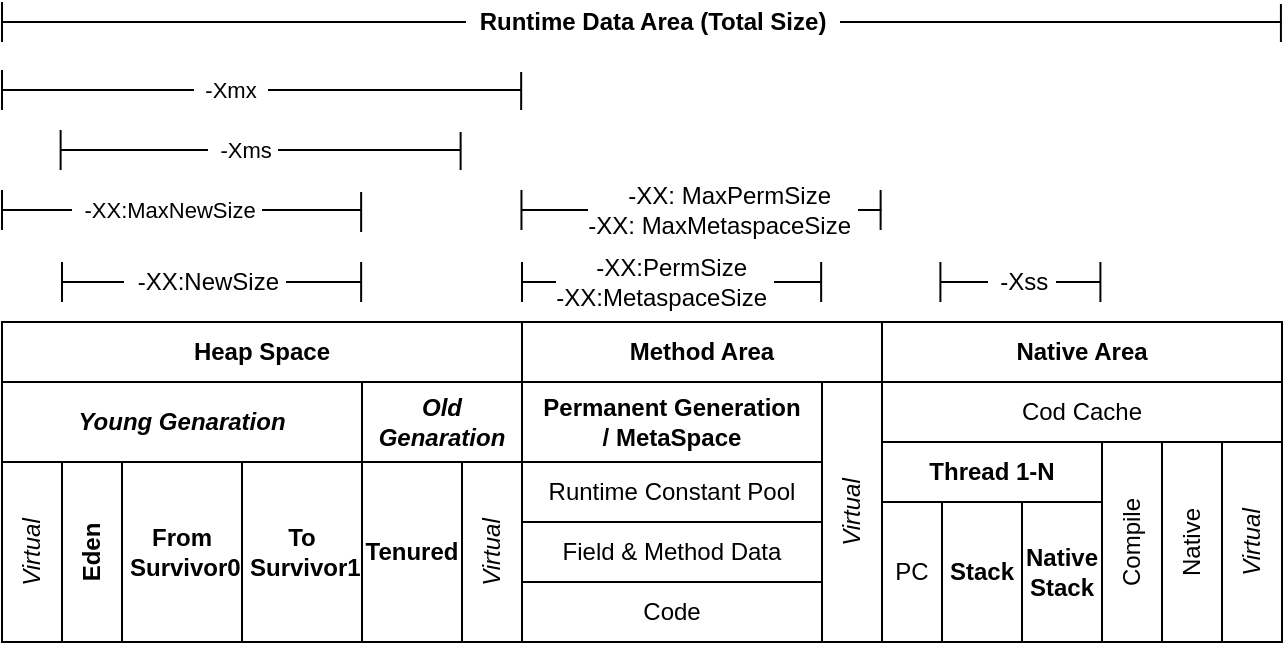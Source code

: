 <mxfile version="21.4.0" type="device">
  <diagram name="第 1 页" id="8Shx13khnTfo6F1SjdZq">
    <mxGraphModel dx="1306" dy="894" grid="1" gridSize="10" guides="1" tooltips="1" connect="1" arrows="1" fold="1" page="1" pageScale="1" pageWidth="827" pageHeight="1169" math="0" shadow="0">
      <root>
        <mxCell id="0" />
        <mxCell id="1" parent="0" />
        <mxCell id="fHCbuP_pC8OpbTmX2ILf-7" value="Heap Space" style="rounded=0;whiteSpace=wrap;html=1;fontStyle=1" parent="1" vertex="1">
          <mxGeometry x="90" y="210" width="260" height="30" as="geometry" />
        </mxCell>
        <mxCell id="fHCbuP_pC8OpbTmX2ILf-8" value="Method Area" style="rounded=0;whiteSpace=wrap;html=1;fontStyle=1" parent="1" vertex="1">
          <mxGeometry x="350" y="210" width="180" height="30" as="geometry" />
        </mxCell>
        <mxCell id="fHCbuP_pC8OpbTmX2ILf-9" value="Native Area" style="rounded=0;whiteSpace=wrap;html=1;fontStyle=1" parent="1" vertex="1">
          <mxGeometry x="530" y="210" width="200" height="30" as="geometry" />
        </mxCell>
        <mxCell id="fHCbuP_pC8OpbTmX2ILf-10" value="Young Genaration" style="rounded=0;whiteSpace=wrap;html=1;fontStyle=3" parent="1" vertex="1">
          <mxGeometry x="90" y="240" width="180" height="40" as="geometry" />
        </mxCell>
        <mxCell id="fHCbuP_pC8OpbTmX2ILf-11" value="Old Genaration" style="rounded=0;whiteSpace=wrap;html=1;fontStyle=3" parent="1" vertex="1">
          <mxGeometry x="270" y="240" width="80" height="40" as="geometry" />
        </mxCell>
        <mxCell id="fHCbuP_pC8OpbTmX2ILf-12" value="Virtual" style="rounded=0;whiteSpace=wrap;html=1;align=center;verticalAlign=middle;horizontal=0;fontStyle=2" parent="1" vertex="1">
          <mxGeometry x="90" y="280" width="30" height="90" as="geometry" />
        </mxCell>
        <mxCell id="fHCbuP_pC8OpbTmX2ILf-13" value="Eden" style="rounded=0;whiteSpace=wrap;html=1;align=center;verticalAlign=middle;horizontal=0;fontStyle=1" parent="1" vertex="1">
          <mxGeometry x="120" y="280" width="30" height="90" as="geometry" />
        </mxCell>
        <mxCell id="fHCbuP_pC8OpbTmX2ILf-14" value="From&lt;br&gt;&amp;nbsp;Survivor0" style="rounded=0;whiteSpace=wrap;html=1;align=center;verticalAlign=middle;horizontal=1;fontStyle=1" parent="1" vertex="1">
          <mxGeometry x="150" y="280" width="60" height="90" as="geometry" />
        </mxCell>
        <mxCell id="fHCbuP_pC8OpbTmX2ILf-15" value="To&lt;br&gt;&amp;nbsp;Survivor1" style="rounded=0;whiteSpace=wrap;html=1;align=center;verticalAlign=middle;horizontal=1;fontStyle=1" parent="1" vertex="1">
          <mxGeometry x="210" y="280" width="60" height="90" as="geometry" />
        </mxCell>
        <mxCell id="fHCbuP_pC8OpbTmX2ILf-16" value="Tenured" style="rounded=0;whiteSpace=wrap;html=1;align=center;verticalAlign=middle;horizontal=1;fontStyle=1" parent="1" vertex="1">
          <mxGeometry x="270" y="280" width="50" height="90" as="geometry" />
        </mxCell>
        <mxCell id="fHCbuP_pC8OpbTmX2ILf-17" value="Virtual" style="rounded=0;whiteSpace=wrap;html=1;align=center;verticalAlign=middle;horizontal=0;fontStyle=2" parent="1" vertex="1">
          <mxGeometry x="320" y="280" width="30" height="90" as="geometry" />
        </mxCell>
        <mxCell id="fHCbuP_pC8OpbTmX2ILf-18" value="Permanent Generation &lt;br&gt;/ MetaSpace" style="rounded=0;whiteSpace=wrap;html=1;fontStyle=1" parent="1" vertex="1">
          <mxGeometry x="350" y="240" width="150" height="40" as="geometry" />
        </mxCell>
        <mxCell id="fHCbuP_pC8OpbTmX2ILf-19" value="Runtime Constant Pool" style="rounded=0;whiteSpace=wrap;html=1;fontStyle=0" parent="1" vertex="1">
          <mxGeometry x="350" y="280" width="150" height="30" as="geometry" />
        </mxCell>
        <mxCell id="fHCbuP_pC8OpbTmX2ILf-20" value="Field &amp;amp; Method Data" style="rounded=0;whiteSpace=wrap;html=1;fontStyle=0" parent="1" vertex="1">
          <mxGeometry x="350" y="310" width="150" height="30" as="geometry" />
        </mxCell>
        <mxCell id="fHCbuP_pC8OpbTmX2ILf-21" value="Code" style="rounded=0;whiteSpace=wrap;html=1;fontStyle=0" parent="1" vertex="1">
          <mxGeometry x="350" y="340" width="150" height="30" as="geometry" />
        </mxCell>
        <mxCell id="fHCbuP_pC8OpbTmX2ILf-22" value="Virtual" style="rounded=0;whiteSpace=wrap;html=1;align=center;verticalAlign=middle;horizontal=0;fontStyle=2" parent="1" vertex="1">
          <mxGeometry x="500" y="240" width="30" height="130" as="geometry" />
        </mxCell>
        <mxCell id="fHCbuP_pC8OpbTmX2ILf-23" value="Cod Cache" style="rounded=0;whiteSpace=wrap;html=1;fontStyle=0" parent="1" vertex="1">
          <mxGeometry x="530" y="240" width="200" height="30" as="geometry" />
        </mxCell>
        <mxCell id="fHCbuP_pC8OpbTmX2ILf-24" value="PC" style="rounded=0;whiteSpace=wrap;html=1;align=center;verticalAlign=middle;horizontal=1;fontStyle=0" parent="1" vertex="1">
          <mxGeometry x="530" y="300" width="30" height="70" as="geometry" />
        </mxCell>
        <mxCell id="fHCbuP_pC8OpbTmX2ILf-25" value="Thread 1-N" style="rounded=0;whiteSpace=wrap;html=1;fontStyle=1" parent="1" vertex="1">
          <mxGeometry x="530" y="270" width="110" height="30" as="geometry" />
        </mxCell>
        <mxCell id="fHCbuP_pC8OpbTmX2ILf-26" value="Stack" style="rounded=0;whiteSpace=wrap;html=1;align=center;verticalAlign=middle;horizontal=1;fontStyle=1" parent="1" vertex="1">
          <mxGeometry x="560" y="300" width="40" height="70" as="geometry" />
        </mxCell>
        <mxCell id="fHCbuP_pC8OpbTmX2ILf-27" value="Native&lt;br&gt;Stack" style="rounded=0;whiteSpace=wrap;html=1;align=center;verticalAlign=middle;horizontal=1;fontStyle=1" parent="1" vertex="1">
          <mxGeometry x="600" y="300" width="40" height="70" as="geometry" />
        </mxCell>
        <mxCell id="fHCbuP_pC8OpbTmX2ILf-28" value="Compile" style="rounded=0;whiteSpace=wrap;html=1;align=center;verticalAlign=middle;horizontal=0;fontStyle=0" parent="1" vertex="1">
          <mxGeometry x="640" y="270" width="30" height="100" as="geometry" />
        </mxCell>
        <mxCell id="fHCbuP_pC8OpbTmX2ILf-29" value="Native" style="rounded=0;whiteSpace=wrap;html=1;align=center;verticalAlign=middle;horizontal=0;fontStyle=0" parent="1" vertex="1">
          <mxGeometry x="670" y="270" width="30" height="100" as="geometry" />
        </mxCell>
        <mxCell id="fHCbuP_pC8OpbTmX2ILf-30" value="Virtual" style="rounded=0;whiteSpace=wrap;html=1;align=center;verticalAlign=middle;horizontal=0;fontStyle=2" parent="1" vertex="1">
          <mxGeometry x="700" y="270" width="30" height="100" as="geometry" />
        </mxCell>
        <mxCell id="fHCbuP_pC8OpbTmX2ILf-34" value="" style="endArrow=none;html=1;rounded=0;" parent="1" edge="1">
          <mxGeometry width="50" height="50" relative="1" as="geometry">
            <mxPoint x="120" y="200" as="sourcePoint" />
            <mxPoint x="120" y="180" as="targetPoint" />
          </mxGeometry>
        </mxCell>
        <mxCell id="fHCbuP_pC8OpbTmX2ILf-36" value="" style="endArrow=none;html=1;rounded=0;" parent="1" edge="1">
          <mxGeometry width="50" height="50" relative="1" as="geometry">
            <mxPoint x="120" y="190" as="sourcePoint" />
            <mxPoint x="270" y="190" as="targetPoint" />
          </mxGeometry>
        </mxCell>
        <mxCell id="fHCbuP_pC8OpbTmX2ILf-38" value="&amp;nbsp; -XX:NewSize&amp;nbsp;" style="edgeLabel;html=1;align=center;verticalAlign=middle;resizable=0;points=[];fontSize=12;" parent="fHCbuP_pC8OpbTmX2ILf-36" vertex="1" connectable="0">
          <mxGeometry x="-0.22" y="-1" relative="1" as="geometry">
            <mxPoint x="12" y="-1" as="offset" />
          </mxGeometry>
        </mxCell>
        <mxCell id="fHCbuP_pC8OpbTmX2ILf-37" value="" style="endArrow=none;html=1;rounded=0;" parent="1" edge="1">
          <mxGeometry width="50" height="50" relative="1" as="geometry">
            <mxPoint x="269.57" y="200" as="sourcePoint" />
            <mxPoint x="269.57" y="180" as="targetPoint" />
          </mxGeometry>
        </mxCell>
        <mxCell id="fHCbuP_pC8OpbTmX2ILf-39" value="" style="endArrow=none;html=1;rounded=0;" parent="1" edge="1">
          <mxGeometry width="50" height="50" relative="1" as="geometry">
            <mxPoint x="90" y="164" as="sourcePoint" />
            <mxPoint x="90" y="144" as="targetPoint" />
          </mxGeometry>
        </mxCell>
        <mxCell id="fHCbuP_pC8OpbTmX2ILf-40" value="" style="endArrow=none;html=1;rounded=0;fontSize=12;" parent="1" edge="1">
          <mxGeometry width="50" height="50" relative="1" as="geometry">
            <mxPoint x="90" y="154" as="sourcePoint" />
            <mxPoint x="270" y="154" as="targetPoint" />
          </mxGeometry>
        </mxCell>
        <mxCell id="fHCbuP_pC8OpbTmX2ILf-41" value="&amp;nbsp; -XX:MaxNewSize&amp;nbsp;" style="edgeLabel;html=1;align=center;verticalAlign=middle;resizable=0;points=[];" parent="fHCbuP_pC8OpbTmX2ILf-40" vertex="1" connectable="0">
          <mxGeometry x="-0.22" y="-1" relative="1" as="geometry">
            <mxPoint x="12" y="-1" as="offset" />
          </mxGeometry>
        </mxCell>
        <mxCell id="fHCbuP_pC8OpbTmX2ILf-42" value="" style="endArrow=none;html=1;rounded=0;" parent="1" edge="1">
          <mxGeometry width="50" height="50" relative="1" as="geometry">
            <mxPoint x="269.57" y="165" as="sourcePoint" />
            <mxPoint x="269.57" y="145" as="targetPoint" />
          </mxGeometry>
        </mxCell>
        <mxCell id="fHCbuP_pC8OpbTmX2ILf-43" value="" style="endArrow=none;html=1;rounded=0;" parent="1" edge="1">
          <mxGeometry width="50" height="50" relative="1" as="geometry">
            <mxPoint x="119.31" y="134" as="sourcePoint" />
            <mxPoint x="119.31" y="114" as="targetPoint" />
          </mxGeometry>
        </mxCell>
        <mxCell id="fHCbuP_pC8OpbTmX2ILf-44" value="" style="endArrow=none;html=1;rounded=0;fontSize=12;" parent="1" edge="1">
          <mxGeometry width="50" height="50" relative="1" as="geometry">
            <mxPoint x="119.31" y="124" as="sourcePoint" />
            <mxPoint x="319.31" y="124" as="targetPoint" />
          </mxGeometry>
        </mxCell>
        <mxCell id="fHCbuP_pC8OpbTmX2ILf-45" value="&amp;nbsp; -Xms&amp;nbsp;" style="edgeLabel;html=1;align=center;verticalAlign=middle;resizable=0;points=[];" parent="fHCbuP_pC8OpbTmX2ILf-44" vertex="1" connectable="0">
          <mxGeometry x="-0.22" y="-1" relative="1" as="geometry">
            <mxPoint x="12" y="-1" as="offset" />
          </mxGeometry>
        </mxCell>
        <mxCell id="fHCbuP_pC8OpbTmX2ILf-46" value="" style="endArrow=none;html=1;rounded=0;" parent="1" edge="1">
          <mxGeometry width="50" height="50" relative="1" as="geometry">
            <mxPoint x="319.31" y="134" as="sourcePoint" />
            <mxPoint x="319.31" y="115" as="targetPoint" />
          </mxGeometry>
        </mxCell>
        <mxCell id="fHCbuP_pC8OpbTmX2ILf-47" value="" style="endArrow=none;html=1;rounded=0;" parent="1" edge="1">
          <mxGeometry width="50" height="50" relative="1" as="geometry">
            <mxPoint x="90" y="104" as="sourcePoint" />
            <mxPoint x="90" y="84" as="targetPoint" />
          </mxGeometry>
        </mxCell>
        <mxCell id="fHCbuP_pC8OpbTmX2ILf-48" value="" style="endArrow=none;html=1;rounded=0;fontSize=12;" parent="1" edge="1">
          <mxGeometry width="50" height="50" relative="1" as="geometry">
            <mxPoint x="90" y="94" as="sourcePoint" />
            <mxPoint x="350" y="94" as="targetPoint" />
          </mxGeometry>
        </mxCell>
        <mxCell id="fHCbuP_pC8OpbTmX2ILf-49" value="&amp;nbsp; -Xmx&amp;nbsp;&amp;nbsp;" style="edgeLabel;html=1;align=center;verticalAlign=middle;resizable=0;points=[];" parent="fHCbuP_pC8OpbTmX2ILf-48" vertex="1" connectable="0">
          <mxGeometry x="-0.22" y="-1" relative="1" as="geometry">
            <mxPoint x="12" y="-1" as="offset" />
          </mxGeometry>
        </mxCell>
        <mxCell id="fHCbuP_pC8OpbTmX2ILf-50" value="" style="endArrow=none;html=1;rounded=0;" parent="1" edge="1">
          <mxGeometry width="50" height="50" relative="1" as="geometry">
            <mxPoint x="349.58" y="104" as="sourcePoint" />
            <mxPoint x="349.58" y="85" as="targetPoint" />
          </mxGeometry>
        </mxCell>
        <mxCell id="fHCbuP_pC8OpbTmX2ILf-52" value="" style="endArrow=none;html=1;rounded=0;" parent="1" edge="1">
          <mxGeometry width="50" height="50" relative="1" as="geometry">
            <mxPoint x="350" y="200" as="sourcePoint" />
            <mxPoint x="350" y="180" as="targetPoint" />
          </mxGeometry>
        </mxCell>
        <mxCell id="fHCbuP_pC8OpbTmX2ILf-53" value="" style="endArrow=none;html=1;rounded=0;" parent="1" edge="1">
          <mxGeometry width="50" height="50" relative="1" as="geometry">
            <mxPoint x="350" y="190" as="sourcePoint" />
            <mxPoint x="500" y="190" as="targetPoint" />
          </mxGeometry>
        </mxCell>
        <mxCell id="fHCbuP_pC8OpbTmX2ILf-54" value="&amp;nbsp; -XX:PermSize&lt;br style=&quot;font-size: 12px;&quot;&gt;-XX:MetaspaceSize&amp;nbsp;" style="edgeLabel;html=1;align=center;verticalAlign=middle;resizable=0;points=[];fontSize=12;" parent="fHCbuP_pC8OpbTmX2ILf-53" vertex="1" connectable="0">
          <mxGeometry x="-0.22" y="-1" relative="1" as="geometry">
            <mxPoint x="12" y="-1" as="offset" />
          </mxGeometry>
        </mxCell>
        <mxCell id="fHCbuP_pC8OpbTmX2ILf-55" value="" style="endArrow=none;html=1;rounded=0;" parent="1" edge="1">
          <mxGeometry width="50" height="50" relative="1" as="geometry">
            <mxPoint x="499.57" y="200" as="sourcePoint" />
            <mxPoint x="499.57" y="180" as="targetPoint" />
          </mxGeometry>
        </mxCell>
        <mxCell id="fHCbuP_pC8OpbTmX2ILf-56" value="" style="endArrow=none;html=1;rounded=0;" parent="1" edge="1">
          <mxGeometry width="50" height="50" relative="1" as="geometry">
            <mxPoint x="349.73" y="164" as="sourcePoint" />
            <mxPoint x="349.73" y="144" as="targetPoint" />
          </mxGeometry>
        </mxCell>
        <mxCell id="fHCbuP_pC8OpbTmX2ILf-57" value="" style="endArrow=none;html=1;rounded=0;" parent="1" edge="1">
          <mxGeometry width="50" height="50" relative="1" as="geometry">
            <mxPoint x="349.73" y="154" as="sourcePoint" />
            <mxPoint x="529.73" y="154" as="targetPoint" />
          </mxGeometry>
        </mxCell>
        <mxCell id="fHCbuP_pC8OpbTmX2ILf-58" value="&amp;nbsp; -XX:&amp;nbsp;MaxPermSize&lt;br style=&quot;font-size: 12px;&quot;&gt;-XX:&amp;nbsp;MaxMetaspaceSize&amp;nbsp;" style="edgeLabel;html=1;align=center;verticalAlign=middle;resizable=0;points=[];fontSize=12;" parent="fHCbuP_pC8OpbTmX2ILf-57" vertex="1" connectable="0">
          <mxGeometry x="-0.22" y="-1" relative="1" as="geometry">
            <mxPoint x="30" y="-1" as="offset" />
          </mxGeometry>
        </mxCell>
        <mxCell id="fHCbuP_pC8OpbTmX2ILf-59" value="" style="endArrow=none;html=1;rounded=0;" parent="1" edge="1">
          <mxGeometry width="50" height="50" relative="1" as="geometry">
            <mxPoint x="529.31" y="164" as="sourcePoint" />
            <mxPoint x="529.31" y="144" as="targetPoint" />
          </mxGeometry>
        </mxCell>
        <mxCell id="fHCbuP_pC8OpbTmX2ILf-61" value="" style="endArrow=none;html=1;rounded=0;" parent="1" edge="1">
          <mxGeometry width="50" height="50" relative="1" as="geometry">
            <mxPoint x="559.2" y="200" as="sourcePoint" />
            <mxPoint x="559.2" y="180" as="targetPoint" />
          </mxGeometry>
        </mxCell>
        <mxCell id="fHCbuP_pC8OpbTmX2ILf-62" value="" style="endArrow=none;html=1;rounded=0;" parent="1" edge="1">
          <mxGeometry width="50" height="50" relative="1" as="geometry">
            <mxPoint x="559.2" y="190" as="sourcePoint" />
            <mxPoint x="639.2" y="190" as="targetPoint" />
          </mxGeometry>
        </mxCell>
        <mxCell id="fHCbuP_pC8OpbTmX2ILf-63" value="&amp;nbsp; -Xss&amp;nbsp;" style="edgeLabel;html=1;align=center;verticalAlign=middle;resizable=0;points=[];fontSize=12;" parent="fHCbuP_pC8OpbTmX2ILf-62" vertex="1" connectable="0">
          <mxGeometry x="-0.22" y="-1" relative="1" as="geometry">
            <mxPoint x="9" y="-1" as="offset" />
          </mxGeometry>
        </mxCell>
        <mxCell id="fHCbuP_pC8OpbTmX2ILf-64" value="" style="endArrow=none;html=1;rounded=0;" parent="1" edge="1">
          <mxGeometry width="50" height="50" relative="1" as="geometry">
            <mxPoint x="639.2" y="200" as="sourcePoint" />
            <mxPoint x="639.2" y="180" as="targetPoint" />
          </mxGeometry>
        </mxCell>
        <mxCell id="fHCbuP_pC8OpbTmX2ILf-65" value="" style="endArrow=none;html=1;rounded=0;" parent="1" edge="1">
          <mxGeometry width="50" height="50" relative="1" as="geometry">
            <mxPoint x="90" y="70" as="sourcePoint" />
            <mxPoint x="90" y="50" as="targetPoint" />
          </mxGeometry>
        </mxCell>
        <mxCell id="fHCbuP_pC8OpbTmX2ILf-66" value="" style="endArrow=none;html=1;rounded=0;" parent="1" edge="1">
          <mxGeometry width="50" height="50" relative="1" as="geometry">
            <mxPoint x="90" y="60" as="sourcePoint" />
            <mxPoint x="730" y="60" as="targetPoint" />
          </mxGeometry>
        </mxCell>
        <mxCell id="fHCbuP_pC8OpbTmX2ILf-67" value="&amp;nbsp; Runtime Data Area (Total Size)&amp;nbsp;&amp;nbsp;" style="edgeLabel;html=1;align=center;verticalAlign=middle;resizable=0;points=[];fontStyle=1;fontSize=12;" parent="fHCbuP_pC8OpbTmX2ILf-66" vertex="1" connectable="0">
          <mxGeometry x="-0.22" y="-1" relative="1" as="geometry">
            <mxPoint x="75" y="-1" as="offset" />
          </mxGeometry>
        </mxCell>
        <mxCell id="fHCbuP_pC8OpbTmX2ILf-68" value="" style="endArrow=none;html=1;rounded=0;" parent="1" edge="1">
          <mxGeometry width="50" height="50" relative="1" as="geometry">
            <mxPoint x="729.46" y="70" as="sourcePoint" />
            <mxPoint x="729.46" y="51" as="targetPoint" />
          </mxGeometry>
        </mxCell>
      </root>
    </mxGraphModel>
  </diagram>
</mxfile>
